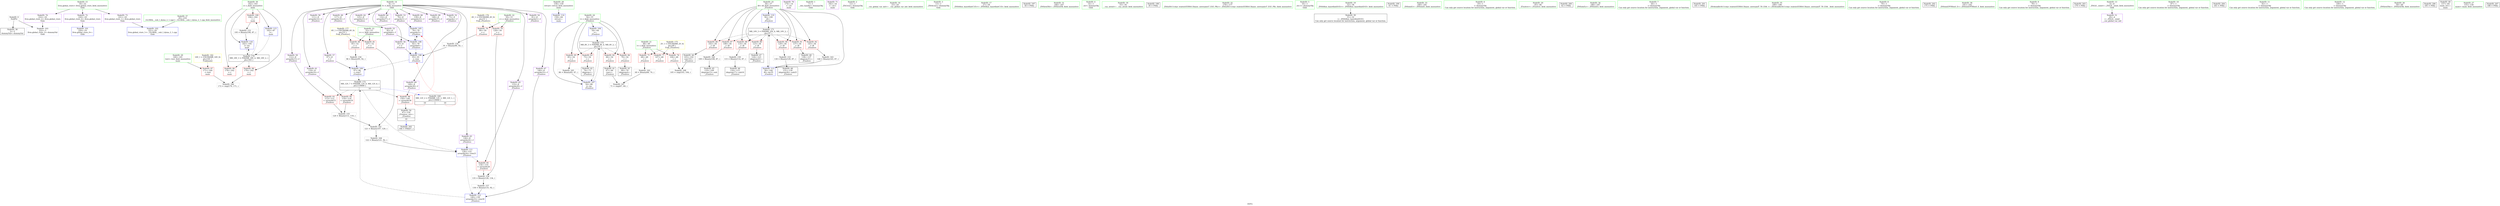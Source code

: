 digraph "SVFG" {
	label="SVFG";

	Node0x556fa82fdac0 [shape=record,color=grey,label="{NodeID: 0\nNullPtr}"];
	Node0x556fa82fdac0 -> Node0x556fa8312560[style=solid];
	Node0x556fa82fdac0 -> Node0x556fa83133f0[style=solid];
	Node0x556fa8312eb0 [shape=record,color=red,label="{NodeID: 97\n171\<--160\n\<--test\nmain\n}"];
	Node0x556fa8312eb0 -> Node0x556fa831b640[style=solid];
	Node0x556fa8310ee0 [shape=record,color=green,label="{NodeID: 14\n8\<--11\nf\<--f_field_insensitive\nGlob }"];
	Node0x556fa8310ee0 -> Node0x556fa8314140[style=solid];
	Node0x556fa8310ee0 -> Node0x556fa8314210[style=solid];
	Node0x556fa8310ee0 -> Node0x556fa83142e0[style=solid];
	Node0x556fa8310ee0 -> Node0x556fa83143b0[style=solid];
	Node0x556fa8310ee0 -> Node0x556fa8314480[style=solid];
	Node0x556fa8310ee0 -> Node0x556fa8314550[style=solid];
	Node0x556fa8310ee0 -> Node0x556fa8314620[style=solid];
	Node0x556fa8310ee0 -> Node0x556fa83146f0[style=solid];
	Node0x556fa8310ee0 -> Node0x556fa83147c0[style=solid];
	Node0x556fa8310ee0 -> Node0x556fa8314890[style=solid];
	Node0x556fa8310ee0 -> Node0x556fa8314960[style=solid];
	Node0x556fa8310ee0 -> Node0x556fa8314a30[style=solid];
	Node0x556fa8310ee0 -> Node0x556fa8314b00[style=solid];
	Node0x556fa8310ee0 -> Node0x556fa8314bd0[style=solid];
	Node0x556fa8310ee0 -> Node0x556fa8314ca0[style=solid];
	Node0x556fa8310ee0 -> Node0x556fa8314d70[style=solid];
	Node0x556fa8310ee0 -> Node0x556fa8314e40[style=solid];
	Node0x556fa8310ee0 -> Node0x556fa8314f10[style=solid];
	Node0x556fa8313aa0 [shape=record,color=blue,label="{NodeID: 111\n126\<--122\narrayidx24\<--rem21\n_Z5solvev\n}"];
	Node0x556fa8313aa0 -> Node0x556fa83164c0[style=dashed];
	Node0x556fa8313aa0 -> Node0x556fa8313b70[style=dashed];
	Node0x556fa8311bf0 [shape=record,color=green,label="{NodeID: 28\n158\<--159\nretval\<--retval_field_insensitive\nmain\n}"];
	Node0x556fa8311bf0 -> Node0x556fa8313d10[style=solid];
	Node0x556fa8312900 [shape=record,color=black,label="{NodeID: 42\n74\<--73\nidxprom\<--\n_Z5solvev\n}"];
	Node0x556fa8314480 [shape=record,color=purple,label="{NodeID: 56\n93\<--8\n\<--f\n_Z5solvev\n}"];
	Node0x556fa8314480 -> Node0x556fa8313830[style=solid];
	Node0x556fa831a2c0 [shape=record,color=grey,label="{NodeID: 153\n130 = Binary(129, 87, )\n}"];
	Node0x556fa831a2c0 -> Node0x556fa8313e00[style=solid];
	Node0x556fa8314fe0 [shape=record,color=purple,label="{NodeID: 70\n174\<--14\n\<--.str\nmain\n}"];
	Node0x556fa831b7c0 [shape=record,color=grey,label="{NodeID: 167\n71 = cmp(67, 69, )\n}"];
	Node0x556fa8315bd0 [shape=record,color=red,label="{NodeID: 84\n79\<--54\n\<--i\n_Z5solvev\n}"];
	Node0x556fa8315bd0 -> Node0x556fa83129d0[style=solid];
	Node0x556fa82fdba0 [shape=record,color=green,label="{NodeID: 1\n7\<--1\n__dso_handle\<--dummyObj\nGlob }"];
	Node0x556fa8312f80 [shape=record,color=red,label="{NodeID: 98\n170\<--162\n\<--i\nmain\n}"];
	Node0x556fa8312f80 -> Node0x556fa831b640[style=solid];
	Node0x556fa8310fe0 [shape=record,color=green,label="{NodeID: 15\n18\<--22\nllvm.global_ctors\<--llvm.global_ctors_field_insensitive\nGlob }"];
	Node0x556fa8310fe0 -> Node0x556fa8315180[style=solid];
	Node0x556fa8310fe0 -> Node0x556fa8315280[style=solid];
	Node0x556fa8310fe0 -> Node0x556fa8315380[style=solid];
	Node0x556fa8313b70 [shape=record,color=blue,label="{NodeID: 112\n140\<--136\narrayidx33\<--rem30\n_Z5solvev\n}"];
	Node0x556fa8313b70 -> Node0x556fa8321920[style=dashed];
	Node0x556fa8311cc0 [shape=record,color=green,label="{NodeID: 29\n160\<--161\ntest\<--test_field_insensitive\nmain\n}"];
	Node0x556fa8311cc0 -> Node0x556fa8312eb0[style=solid];
	Node0x556fa83129d0 [shape=record,color=black,label="{NodeID: 43\n80\<--79\nidxprom4\<--\n_Z5solvev\n}"];
	Node0x556fa8314550 [shape=record,color=purple,label="{NodeID: 57\n97\<--8\n\<--f\n_Z5solvev\n}"];
	Node0x556fa8314550 -> Node0x556fa8313900[style=solid];
	Node0x556fa831a440 [shape=record,color=grey,label="{NodeID: 154\n91 = Binary(90, 92, )\n}"];
	Node0x556fa831a440 -> Node0x556fa8313830[style=solid];
	Node0x556fa83150b0 [shape=record,color=purple,label="{NodeID: 71\n182\<--16\n\<--.str.1\nmain\n}"];
	Node0x556fa831b940 [shape=record,color=grey,label="{NodeID: 168\n105 = cmp(103, 104, )\n}"];
	Node0x556fa8315ca0 [shape=record,color=red,label="{NodeID: 85\n85\<--54\n\<--i\n_Z5solvev\n}"];
	Node0x556fa8315ca0 -> Node0x556fa831b4c0[style=solid];
	Node0x556fa830ff60 [shape=record,color=green,label="{NodeID: 2\n12\<--1\n_ZSt3cin\<--dummyObj\nGlob }"];
	Node0x556fa83238b0 [shape=record,color=yellow,style=double,label="{NodeID: 182\n16V_1 = ENCHI(MR_16V_0)\npts\{161 \}\nFun[main]}"];
	Node0x556fa83238b0 -> Node0x556fa8312eb0[style=dashed];
	Node0x556fa8313050 [shape=record,color=red,label="{NodeID: 99\n178\<--162\n\<--i\nmain\n}"];
	Node0x556fa83110e0 [shape=record,color=green,label="{NodeID: 16\n23\<--24\n__cxx_global_var_init\<--__cxx_global_var_init_field_insensitive\n}"];
	Node0x556fa8313c40 [shape=record,color=blue,label="{NodeID: 113\n56\<--144\ni8\<--inc35\n_Z5solvev\n}"];
	Node0x556fa8313c40 -> Node0x556fa8321420[style=dashed];
	Node0x556fa8311d90 [shape=record,color=green,label="{NodeID: 30\n162\<--163\ni\<--i_field_insensitive\nmain\n}"];
	Node0x556fa8311d90 -> Node0x556fa8312f80[style=solid];
	Node0x556fa8311d90 -> Node0x556fa8313050[style=solid];
	Node0x556fa8311d90 -> Node0x556fa8313120[style=solid];
	Node0x556fa8311d90 -> Node0x556fa83185b0[style=solid];
	Node0x556fa8311d90 -> Node0x556fa8318680[style=solid];
	Node0x556fa8312aa0 [shape=record,color=black,label="{NodeID: 44\n103\<--102\nconv10\<--\n_Z5solvev\n}"];
	Node0x556fa8312aa0 -> Node0x556fa831b940[style=solid];
	Node0x556fa8314620 [shape=record,color=purple,label="{NodeID: 58\n111\<--8\narrayidx14\<--f\n_Z5solvev\n}"];
	Node0x556fa831a5c0 [shape=record,color=grey,label="{NodeID: 155\n120 = Binary(113, 119, )\n}"];
	Node0x556fa831a5c0 -> Node0x556fa831aec0[style=solid];
	Node0x556fa8315180 [shape=record,color=purple,label="{NodeID: 72\n220\<--18\nllvm.global_ctors_0\<--llvm.global_ctors\nGlob }"];
	Node0x556fa8315180 -> Node0x556fa83131f0[style=solid];
	Node0x556fa8320a20 [shape=record,color=black,label="{NodeID: 169\nMR_12V_2 = PHI(MR_12V_3, MR_12V_1, )\npts\{110000 \}\n|{<s0>10|<s1>10}}"];
	Node0x556fa8320a20:s0 -> Node0x556fa83135c0[style=dashed,color=red];
	Node0x556fa8320a20:s1 -> Node0x556fa8313830[style=dashed,color=red];
	Node0x556fa8315d70 [shape=record,color=red,label="{NodeID: 86\n102\<--56\n\<--i8\n_Z5solvev\n}"];
	Node0x556fa8315d70 -> Node0x556fa8312aa0[style=solid];
	Node0x556fa830fff0 [shape=record,color=green,label="{NodeID: 3\n13\<--1\n_ZSt4cout\<--dummyObj\nGlob }"];
	Node0x556fa8313120 [shape=record,color=red,label="{NodeID: 100\n194\<--162\n\<--i\nmain\n}"];
	Node0x556fa8313120 -> Node0x556fa831a140[style=solid];
	Node0x556fa83111e0 [shape=record,color=green,label="{NodeID: 17\n27\<--28\n_ZNSt8ios_base4InitC1Ev\<--_ZNSt8ios_base4InitC1Ev_field_insensitive\n}"];
	Node0x556fa80fbc70 [shape=record,color=black,label="{NodeID: 197\n58 = PHI()\n}"];
	Node0x556fa8313d10 [shape=record,color=blue,label="{NodeID: 114\n158\<--64\nretval\<--\nmain\n}"];
	Node0x556fa8311e60 [shape=record,color=green,label="{NodeID: 31\n166\<--167\n_ZNSirsERi\<--_ZNSirsERi_field_insensitive\n}"];
	Node0x556fa8312b70 [shape=record,color=black,label="{NodeID: 45\n110\<--109\nidxprom13\<--sub\n_Z5solvev\n}"];
	Node0x556fa83146f0 [shape=record,color=purple,label="{NodeID: 59\n112\<--8\narrayidx15\<--f\n_Z5solvev\n}"];
	Node0x556fa83146f0 -> Node0x556fa8316320[style=solid];
	Node0x556fa831a740 [shape=record,color=grey,label="{NodeID: 156\n96 = Binary(95, 92, )\n}"];
	Node0x556fa831a740 -> Node0x556fa8313900[style=solid];
	Node0x556fa8315280 [shape=record,color=purple,label="{NodeID: 73\n221\<--18\nllvm.global_ctors_1\<--llvm.global_ctors\nGlob }"];
	Node0x556fa8315280 -> Node0x556fa83132f0[style=solid];
	Node0x556fa8320f20 [shape=record,color=black,label="{NodeID: 170\nMR_18V_3 = PHI(MR_18V_4, MR_18V_2, )\npts\{163 \}\n}"];
	Node0x556fa8320f20 -> Node0x556fa8312f80[style=dashed];
	Node0x556fa8320f20 -> Node0x556fa8313050[style=dashed];
	Node0x556fa8320f20 -> Node0x556fa8313120[style=dashed];
	Node0x556fa8320f20 -> Node0x556fa8318680[style=dashed];
	Node0x556fa8315e40 [shape=record,color=red,label="{NodeID: 87\n108\<--56\n\<--i8\n_Z5solvev\n}"];
	Node0x556fa8315e40 -> Node0x556fa831ad40[style=solid];
	Node0x556fa8310080 [shape=record,color=green,label="{NodeID: 4\n14\<--1\n.str\<--dummyObj\nGlob }"];
	Node0x556fa83131f0 [shape=record,color=blue,label="{NodeID: 101\n220\<--19\nllvm.global_ctors_0\<--\nGlob }"];
	Node0x556fa83112e0 [shape=record,color=green,label="{NodeID: 18\n33\<--34\n__cxa_atexit\<--__cxa_atexit_field_insensitive\n}"];
	Node0x556fa832b3c0 [shape=record,color=black,label="{NodeID: 198\n30 = PHI()\n}"];
	Node0x556fa83185b0 [shape=record,color=blue,label="{NodeID: 115\n162\<--87\ni\<--\nmain\n}"];
	Node0x556fa83185b0 -> Node0x556fa8320f20[style=dashed];
	Node0x556fa8311f60 [shape=record,color=green,label="{NodeID: 32\n176\<--177\n_ZStlsISt11char_traitsIcEERSt13basic_ostreamIcT_ES5_PKc\<--_ZStlsISt11char_traitsIcEERSt13basic_ostreamIcT_ES5_PKc_field_insensitive\n}"];
	Node0x556fa8312c40 [shape=record,color=black,label="{NodeID: 46\n116\<--115\nidxprom17\<--sub16\n_Z5solvev\n}"];
	Node0x556fa83147c0 [shape=record,color=purple,label="{NodeID: 60\n117\<--8\narrayidx18\<--f\n_Z5solvev\n}"];
	Node0x556fa831a8c0 [shape=record,color=grey,label="{NodeID: 157\n136 = Binary(135, 92, )\n}"];
	Node0x556fa831a8c0 -> Node0x556fa8313b70[style=solid];
	Node0x556fa8315380 [shape=record,color=purple,label="{NodeID: 74\n222\<--18\nllvm.global_ctors_2\<--llvm.global_ctors\nGlob }"];
	Node0x556fa8315380 -> Node0x556fa83133f0[style=solid];
	Node0x556fa8321420 [shape=record,color=black,label="{NodeID: 171\nMR_10V_3 = PHI(MR_10V_4, MR_10V_2, )\npts\{57 \}\n}"];
	Node0x556fa8321420 -> Node0x556fa8315d70[style=dashed];
	Node0x556fa8321420 -> Node0x556fa8315e40[style=dashed];
	Node0x556fa8321420 -> Node0x556fa8315f10[style=dashed];
	Node0x556fa8321420 -> Node0x556fa8315fe0[style=dashed];
	Node0x556fa8321420 -> Node0x556fa83160b0[style=dashed];
	Node0x556fa8321420 -> Node0x556fa8316180[style=dashed];
	Node0x556fa8321420 -> Node0x556fa8316250[style=dashed];
	Node0x556fa8321420 -> Node0x556fa8313c40[style=dashed];
	Node0x556fa8315f10 [shape=record,color=red,label="{NodeID: 88\n114\<--56\n\<--i8\n_Z5solvev\n}"];
	Node0x556fa8315f10 -> Node0x556fa831abc0[style=solid];
	Node0x556fa8310110 [shape=record,color=green,label="{NodeID: 5\n16\<--1\n.str.1\<--dummyObj\nGlob }"];
	Node0x556fa83132f0 [shape=record,color=blue,label="{NodeID: 102\n221\<--20\nllvm.global_ctors_1\<--_GLOBAL__sub_I_dyma_2_1.cpp\nGlob }"];
	Node0x556fa83113e0 [shape=record,color=green,label="{NodeID: 19\n32\<--38\n_ZNSt8ios_base4InitD1Ev\<--_ZNSt8ios_base4InitD1Ev_field_insensitive\n}"];
	Node0x556fa83113e0 -> Node0x556fa8312660[style=solid];
	Node0x556fa832b490 [shape=record,color=black,label="{NodeID: 199\n61 = PHI()\n}"];
	Node0x556fa8318680 [shape=record,color=blue,label="{NodeID: 116\n162\<--195\ni\<--inc\nmain\n}"];
	Node0x556fa8318680 -> Node0x556fa8320f20[style=dashed];
	Node0x556fa8312060 [shape=record,color=green,label="{NodeID: 33\n180\<--181\n_ZNSolsEi\<--_ZNSolsEi_field_insensitive\n}"];
	Node0x556fa8312d10 [shape=record,color=black,label="{NodeID: 47\n124\<--123\nidxprom22\<--\n_Z5solvev\n}"];
	Node0x556fa8314890 [shape=record,color=purple,label="{NodeID: 61\n118\<--8\narrayidx19\<--f\n_Z5solvev\n}"];
	Node0x556fa8314890 -> Node0x556fa83163f0[style=solid];
	Node0x556fa831aa40 [shape=record,color=grey,label="{NodeID: 158\n135 = Binary(128, 134, )\n}"];
	Node0x556fa831aa40 -> Node0x556fa831a8c0[style=solid];
	Node0x556fa8315480 [shape=record,color=red,label="{NodeID: 75\n68\<--48\n\<--l\n_Z5solvev\n}"];
	Node0x556fa8315480 -> Node0x556fa831b040[style=solid];
	Node0x556fa8321920 [shape=record,color=black,label="{NodeID: 172\nMR_12V_7 = PHI(MR_12V_9, MR_12V_6, )\npts\{110000 \}\n|{|<s4>10}}"];
	Node0x556fa8321920 -> Node0x556fa8316320[style=dashed];
	Node0x556fa8321920 -> Node0x556fa83163f0[style=dashed];
	Node0x556fa8321920 -> Node0x556fa8312de0[style=dashed];
	Node0x556fa8321920 -> Node0x556fa8313aa0[style=dashed];
	Node0x556fa8321920:s4 -> Node0x556fa8320a20[style=dashed,color=blue];
	Node0x556fa8315fe0 [shape=record,color=red,label="{NodeID: 89\n123\<--56\n\<--i8\n_Z5solvev\n}"];
	Node0x556fa8315fe0 -> Node0x556fa8312d10[style=solid];
	Node0x556fa8310950 [shape=record,color=green,label="{NodeID: 6\n19\<--1\n\<--dummyObj\nCan only get source location for instruction, argument, global var or function.}"];
	Node0x556fa83133f0 [shape=record,color=blue, style = dotted,label="{NodeID: 103\n222\<--3\nllvm.global_ctors_2\<--dummyVal\nGlob }"];
	Node0x556fa83114e0 [shape=record,color=green,label="{NodeID: 20\n45\<--46\n_Z5solvev\<--_Z5solvev_field_insensitive\n}"];
	Node0x556fa832bfb0 [shape=record,color=black,label="{NodeID: 200\n62 = PHI()\n}"];
	Node0x556fa8312160 [shape=record,color=green,label="{NodeID: 34\n186\<--187\n_ZNSolsEx\<--_ZNSolsEx_field_insensitive\n}"];
	Node0x556fa8313e00 [shape=record,color=black,label="{NodeID: 48\n131\<--130\nidxprom26\<--sub25\n_Z5solvev\n}"];
	Node0x556fa8314960 [shape=record,color=purple,label="{NodeID: 62\n125\<--8\narrayidx23\<--f\n_Z5solvev\n}"];
	Node0x556fa831abc0 [shape=record,color=grey,label="{NodeID: 159\n115 = Binary(114, 87, )\n}"];
	Node0x556fa831abc0 -> Node0x556fa8312c40[style=solid];
	Node0x556fa8315550 [shape=record,color=red,label="{NodeID: 76\n104\<--48\n\<--l\n_Z5solvev\n}"];
	Node0x556fa8315550 -> Node0x556fa831b940[style=solid];
	Node0x556fa8321e20 [shape=record,color=black,label="{NodeID: 173\nMR_8V_3 = PHI(MR_8V_4, MR_8V_2, )\npts\{55 \}\n}"];
	Node0x556fa8321e20 -> Node0x556fa8315a30[style=dashed];
	Node0x556fa8321e20 -> Node0x556fa8315b00[style=dashed];
	Node0x556fa8321e20 -> Node0x556fa8315bd0[style=dashed];
	Node0x556fa8321e20 -> Node0x556fa8315ca0[style=dashed];
	Node0x556fa8321e20 -> Node0x556fa8313760[style=dashed];
	Node0x556fa83160b0 [shape=record,color=red,label="{NodeID: 90\n129\<--56\n\<--i8\n_Z5solvev\n}"];
	Node0x556fa83160b0 -> Node0x556fa831a2c0[style=solid];
	Node0x556fa83109e0 [shape=record,color=green,label="{NodeID: 7\n64\<--1\n\<--dummyObj\nCan only get source location for instruction, argument, global var or function.}"];
	Node0x556fa83134f0 [shape=record,color=blue,label="{NodeID: 104\n54\<--64\ni\<--\n_Z5solvev\n}"];
	Node0x556fa83134f0 -> Node0x556fa8321e20[style=dashed];
	Node0x556fa83115e0 [shape=record,color=green,label="{NodeID: 21\n48\<--49\nl\<--l_field_insensitive\n_Z5solvev\n}"];
	Node0x556fa83115e0 -> Node0x556fa8315480[style=solid];
	Node0x556fa83115e0 -> Node0x556fa8315550[style=solid];
	Node0x556fa83115e0 -> Node0x556fa8315620[style=solid];
	Node0x556fa832c080 [shape=record,color=black,label="{NodeID: 201\n165 = PHI()\n}"];
	Node0x556fa8312260 [shape=record,color=green,label="{NodeID: 35\n189\<--190\n_ZSt4endlIcSt11char_traitsIcEERSt13basic_ostreamIT_T0_ES6_\<--_ZSt4endlIcSt11char_traitsIcEERSt13basic_ostreamIT_T0_ES6__field_insensitive\n}"];
	Node0x556fa8313ed0 [shape=record,color=black,label="{NodeID: 49\n138\<--137\nidxprom31\<--\n_Z5solvev\n}"];
	Node0x556fa8314a30 [shape=record,color=purple,label="{NodeID: 63\n126\<--8\narrayidx24\<--f\n_Z5solvev\n}"];
	Node0x556fa8314a30 -> Node0x556fa8313aa0[style=solid];
	Node0x556fa831ad40 [shape=record,color=grey,label="{NodeID: 160\n109 = Binary(108, 87, )\n}"];
	Node0x556fa831ad40 -> Node0x556fa8312b70[style=solid];
	Node0x556fa8315620 [shape=record,color=red,label="{NodeID: 77\n147\<--48\n\<--l\n_Z5solvev\n}"];
	Node0x556fa8316180 [shape=record,color=red,label="{NodeID: 91\n137\<--56\n\<--i8\n_Z5solvev\n}"];
	Node0x556fa8316180 -> Node0x556fa8313ed0[style=solid];
	Node0x556fa8310a70 [shape=record,color=green,label="{NodeID: 8\n70\<--1\n\<--dummyObj\nCan only get source location for instruction, argument, global var or function.}"];
	Node0x556fa83135c0 [shape=record,color=blue,label="{NodeID: 105\n76\<--78\narrayidx3\<--\n_Z5solvev\n}"];
	Node0x556fa83135c0 -> Node0x556fa8313690[style=dashed];
	Node0x556fa83116b0 [shape=record,color=green,label="{NodeID: 22\n50\<--51\nc\<--c_field_insensitive\n_Z5solvev\n}"];
	Node0x556fa83116b0 -> Node0x556fa83156f0[style=solid];
	Node0x556fa83116b0 -> Node0x556fa83157c0[style=solid];
	Node0x556fa832c150 [shape=record,color=black,label="{NodeID: 202\n175 = PHI()\n}"];
	Node0x556fa8312360 [shape=record,color=green,label="{NodeID: 36\n191\<--192\n_ZNSolsEPFRSoS_E\<--_ZNSolsEPFRSoS_E_field_insensitive\n}"];
	Node0x556fa8313fa0 [shape=record,color=black,label="{NodeID: 50\n47\<--150\n_Z5solvev_ret\<--\n_Z5solvev\n|{<s0>10}}"];
	Node0x556fa8313fa0:s0 -> Node0x556fa832c4b0[style=solid,color=blue];
	Node0x556fa8314b00 [shape=record,color=purple,label="{NodeID: 64\n132\<--8\narrayidx27\<--f\n_Z5solvev\n}"];
	Node0x556fa831aec0 [shape=record,color=grey,label="{NodeID: 161\n121 = Binary(107, 120, )\n}"];
	Node0x556fa831aec0 -> Node0x556fa831b340[style=solid];
	Node0x556fa83156f0 [shape=record,color=red,label="{NodeID: 78\n90\<--50\n\<--c\n_Z5solvev\n}"];
	Node0x556fa83156f0 -> Node0x556fa831a440[style=solid];
	Node0x556fa8322820 [shape=record,color=yellow,style=double,label="{NodeID: 175\n2V_1 = ENCHI(MR_2V_0)\npts\{49 \}\nFun[_Z5solvev]}"];
	Node0x556fa8322820 -> Node0x556fa8315480[style=dashed];
	Node0x556fa8322820 -> Node0x556fa8315550[style=dashed];
	Node0x556fa8322820 -> Node0x556fa8315620[style=dashed];
	Node0x556fa8316250 [shape=record,color=red,label="{NodeID: 92\n143\<--56\n\<--i8\n_Z5solvev\n}"];
	Node0x556fa8316250 -> Node0x556fa831b1c0[style=solid];
	Node0x556fa8310b00 [shape=record,color=green,label="{NodeID: 9\n78\<--1\n\<--dummyObj\nCan only get source location for instruction, argument, global var or function.}"];
	Node0x556fa8313690 [shape=record,color=blue,label="{NodeID: 106\n82\<--78\narrayidx6\<--\n_Z5solvev\n}"];
	Node0x556fa8313690 -> Node0x556fa83135c0[style=dashed];
	Node0x556fa8313690 -> Node0x556fa8313830[style=dashed];
	Node0x556fa8311780 [shape=record,color=green,label="{NodeID: 23\n52\<--53\nv\<--v_field_insensitive\n_Z5solvev\n}"];
	Node0x556fa8311780 -> Node0x556fa8315890[style=solid];
	Node0x556fa8311780 -> Node0x556fa8315960[style=solid];
	Node0x556fa832c2b0 [shape=record,color=black,label="{NodeID: 203\n179 = PHI()\n}"];
	Node0x556fa8312460 [shape=record,color=green,label="{NodeID: 37\n20\<--216\n_GLOBAL__sub_I_dyma_2_1.cpp\<--_GLOBAL__sub_I_dyma_2_1.cpp_field_insensitive\n}"];
	Node0x556fa8312460 -> Node0x556fa83132f0[style=solid];
	Node0x556fa8314070 [shape=record,color=purple,label="{NodeID: 51\n29\<--4\n\<--_ZStL8__ioinit\n__cxx_global_var_init\n}"];
	Node0x556fa8314bd0 [shape=record,color=purple,label="{NodeID: 65\n133\<--8\narrayidx28\<--f\n_Z5solvev\n}"];
	Node0x556fa8314bd0 -> Node0x556fa83164c0[style=solid];
	Node0x556fa831b040 [shape=record,color=grey,label="{NodeID: 162\n69 = Binary(68, 70, )\n}"];
	Node0x556fa831b040 -> Node0x556fa831b7c0[style=solid];
	Node0x556fa83157c0 [shape=record,color=red,label="{NodeID: 79\n128\<--50\n\<--c\n_Z5solvev\n}"];
	Node0x556fa83157c0 -> Node0x556fa831aa40[style=solid];
	Node0x556fa8323340 [shape=record,color=yellow,style=double,label="{NodeID: 176\n4V_1 = ENCHI(MR_4V_0)\npts\{51 \}\nFun[_Z5solvev]}"];
	Node0x556fa8323340 -> Node0x556fa83156f0[style=dashed];
	Node0x556fa8323340 -> Node0x556fa83157c0[style=dashed];
	Node0x556fa8316320 [shape=record,color=red,label="{NodeID: 93\n113\<--112\n\<--arrayidx15\n_Z5solvev\n}"];
	Node0x556fa8316320 -> Node0x556fa831a5c0[style=solid];
	Node0x556fa8310b90 [shape=record,color=green,label="{NodeID: 10\n87\<--1\n\<--dummyObj\nCan only get source location for instruction, argument, global var or function.}"];
	Node0x556fa8313760 [shape=record,color=blue,label="{NodeID: 107\n54\<--86\ni\<--inc\n_Z5solvev\n}"];
	Node0x556fa8313760 -> Node0x556fa8321e20[style=dashed];
	Node0x556fa8311850 [shape=record,color=green,label="{NodeID: 24\n54\<--55\ni\<--i_field_insensitive\n_Z5solvev\n}"];
	Node0x556fa8311850 -> Node0x556fa8315a30[style=solid];
	Node0x556fa8311850 -> Node0x556fa8315b00[style=solid];
	Node0x556fa8311850 -> Node0x556fa8315bd0[style=solid];
	Node0x556fa8311850 -> Node0x556fa8315ca0[style=solid];
	Node0x556fa8311850 -> Node0x556fa83134f0[style=solid];
	Node0x556fa8311850 -> Node0x556fa8313760[style=solid];
	Node0x556fa832c3b0 [shape=record,color=black,label="{NodeID: 204\n183 = PHI()\n}"];
	Node0x556fa8312560 [shape=record,color=black,label="{NodeID: 38\n2\<--3\ndummyVal\<--dummyVal\n}"];
	Node0x556fa8314140 [shape=record,color=purple,label="{NodeID: 52\n75\<--8\narrayidx\<--f\n_Z5solvev\n}"];
	Node0x556fa8314ca0 [shape=record,color=purple,label="{NodeID: 66\n139\<--8\narrayidx32\<--f\n_Z5solvev\n}"];
	Node0x556fa831b1c0 [shape=record,color=grey,label="{NodeID: 163\n144 = Binary(143, 87, )\n}"];
	Node0x556fa831b1c0 -> Node0x556fa8313c40[style=solid];
	Node0x556fa8315890 [shape=record,color=red,label="{NodeID: 80\n95\<--52\n\<--v\n_Z5solvev\n}"];
	Node0x556fa8315890 -> Node0x556fa831a740[style=solid];
	Node0x556fa8323420 [shape=record,color=yellow,style=double,label="{NodeID: 177\n6V_1 = ENCHI(MR_6V_0)\npts\{53 \}\nFun[_Z5solvev]}"];
	Node0x556fa8323420 -> Node0x556fa8315890[style=dashed];
	Node0x556fa8323420 -> Node0x556fa8315960[style=dashed];
	Node0x556fa83163f0 [shape=record,color=red,label="{NodeID: 94\n119\<--118\n\<--arrayidx19\n_Z5solvev\n}"];
	Node0x556fa83163f0 -> Node0x556fa831a5c0[style=solid];
	Node0x556fa8310c20 [shape=record,color=green,label="{NodeID: 11\n92\<--1\n\<--dummyObj\nCan only get source location for instruction, argument, global var or function.}"];
	Node0x556fa8313830 [shape=record,color=blue,label="{NodeID: 108\n93\<--91\n\<--rem\n_Z5solvev\n}"];
	Node0x556fa8313830 -> Node0x556fa8313900[style=dashed];
	Node0x556fa8311920 [shape=record,color=green,label="{NodeID: 25\n56\<--57\ni8\<--i8_field_insensitive\n_Z5solvev\n}"];
	Node0x556fa8311920 -> Node0x556fa8315d70[style=solid];
	Node0x556fa8311920 -> Node0x556fa8315e40[style=solid];
	Node0x556fa8311920 -> Node0x556fa8315f10[style=solid];
	Node0x556fa8311920 -> Node0x556fa8315fe0[style=solid];
	Node0x556fa8311920 -> Node0x556fa83160b0[style=solid];
	Node0x556fa8311920 -> Node0x556fa8316180[style=solid];
	Node0x556fa8311920 -> Node0x556fa8316250[style=solid];
	Node0x556fa8311920 -> Node0x556fa83139d0[style=solid];
	Node0x556fa8311920 -> Node0x556fa8313c40[style=solid];
	Node0x556fa832c4b0 [shape=record,color=black,label="{NodeID: 205\n184 = PHI(47, )\n}"];
	Node0x556fa8312660 [shape=record,color=black,label="{NodeID: 39\n31\<--32\n\<--_ZNSt8ios_base4InitD1Ev\nCan only get source location for instruction, argument, global var or function.}"];
	Node0x556fa8314210 [shape=record,color=purple,label="{NodeID: 53\n76\<--8\narrayidx3\<--f\n_Z5solvev\n}"];
	Node0x556fa8314210 -> Node0x556fa83135c0[style=solid];
	Node0x556fa8314d70 [shape=record,color=purple,label="{NodeID: 67\n140\<--8\narrayidx33\<--f\n_Z5solvev\n}"];
	Node0x556fa8314d70 -> Node0x556fa8313b70[style=solid];
	Node0x556fa831b340 [shape=record,color=grey,label="{NodeID: 164\n122 = Binary(121, 92, )\n}"];
	Node0x556fa831b340 -> Node0x556fa8313aa0[style=solid];
	Node0x556fa8315960 [shape=record,color=red,label="{NodeID: 81\n107\<--52\n\<--v\n_Z5solvev\n}"];
	Node0x556fa8315960 -> Node0x556fa831aec0[style=solid];
	Node0x556fa83164c0 [shape=record,color=red,label="{NodeID: 95\n134\<--133\n\<--arrayidx28\n_Z5solvev\n}"];
	Node0x556fa83164c0 -> Node0x556fa831aa40[style=solid];
	Node0x556fa8310ce0 [shape=record,color=green,label="{NodeID: 12\n100\<--1\n\<--dummyObj\nCan only get source location for instruction, argument, global var or function.}"];
	Node0x556fa8313900 [shape=record,color=blue,label="{NodeID: 109\n97\<--96\n\<--rem7\n_Z5solvev\n}"];
	Node0x556fa8313900 -> Node0x556fa8321920[style=dashed];
	Node0x556fa83119f0 [shape=record,color=green,label="{NodeID: 26\n59\<--60\n_ZNSirsERx\<--_ZNSirsERx_field_insensitive\n}"];
	Node0x556fa832c640 [shape=record,color=black,label="{NodeID: 206\n185 = PHI()\n}"];
	Node0x556fa8312760 [shape=record,color=black,label="{NodeID: 40\n157\<--64\nmain_ret\<--\nmain\n}"];
	Node0x556fa83142e0 [shape=record,color=purple,label="{NodeID: 54\n81\<--8\narrayidx5\<--f\n_Z5solvev\n}"];
	Node0x556fa8314e40 [shape=record,color=purple,label="{NodeID: 68\n148\<--8\narrayidx37\<--f\n_Z5solvev\n}"];
	Node0x556fa831b4c0 [shape=record,color=grey,label="{NodeID: 165\n86 = Binary(85, 87, )\n}"];
	Node0x556fa831b4c0 -> Node0x556fa8313760[style=solid];
	Node0x556fa8315a30 [shape=record,color=red,label="{NodeID: 82\n66\<--54\n\<--i\n_Z5solvev\n}"];
	Node0x556fa8315a30 -> Node0x556fa8312830[style=solid];
	Node0x556fa8312de0 [shape=record,color=red,label="{NodeID: 96\n150\<--149\n\<--arrayidx38\n_Z5solvev\n}"];
	Node0x556fa8312de0 -> Node0x556fa8313fa0[style=solid];
	Node0x556fa8310de0 [shape=record,color=green,label="{NodeID: 13\n4\<--6\n_ZStL8__ioinit\<--_ZStL8__ioinit_field_insensitive\nGlob }"];
	Node0x556fa8310de0 -> Node0x556fa8314070[style=solid];
	Node0x556fa83139d0 [shape=record,color=blue,label="{NodeID: 110\n56\<--100\ni8\<--\n_Z5solvev\n}"];
	Node0x556fa83139d0 -> Node0x556fa8321420[style=dashed];
	Node0x556fa8311af0 [shape=record,color=green,label="{NodeID: 27\n155\<--156\nmain\<--main_field_insensitive\n}"];
	Node0x556fa832c710 [shape=record,color=black,label="{NodeID: 207\n188 = PHI()\n}"];
	Node0x556fa8312830 [shape=record,color=black,label="{NodeID: 41\n67\<--66\nconv\<--\n_Z5solvev\n}"];
	Node0x556fa8312830 -> Node0x556fa831b7c0[style=solid];
	Node0x556fa83143b0 [shape=record,color=purple,label="{NodeID: 55\n82\<--8\narrayidx6\<--f\n_Z5solvev\n}"];
	Node0x556fa83143b0 -> Node0x556fa8313690[style=solid];
	Node0x556fa831a140 [shape=record,color=grey,label="{NodeID: 152\n195 = Binary(194, 87, )\n}"];
	Node0x556fa831a140 -> Node0x556fa8318680[style=solid];
	Node0x556fa8314f10 [shape=record,color=purple,label="{NodeID: 69\n149\<--8\narrayidx38\<--f\n_Z5solvev\n}"];
	Node0x556fa8314f10 -> Node0x556fa8312de0[style=solid];
	Node0x556fa831b640 [shape=record,color=grey,label="{NodeID: 166\n172 = cmp(170, 171, )\n}"];
	Node0x556fa8315b00 [shape=record,color=red,label="{NodeID: 83\n73\<--54\n\<--i\n_Z5solvev\n}"];
	Node0x556fa8315b00 -> Node0x556fa8312900[style=solid];
}
